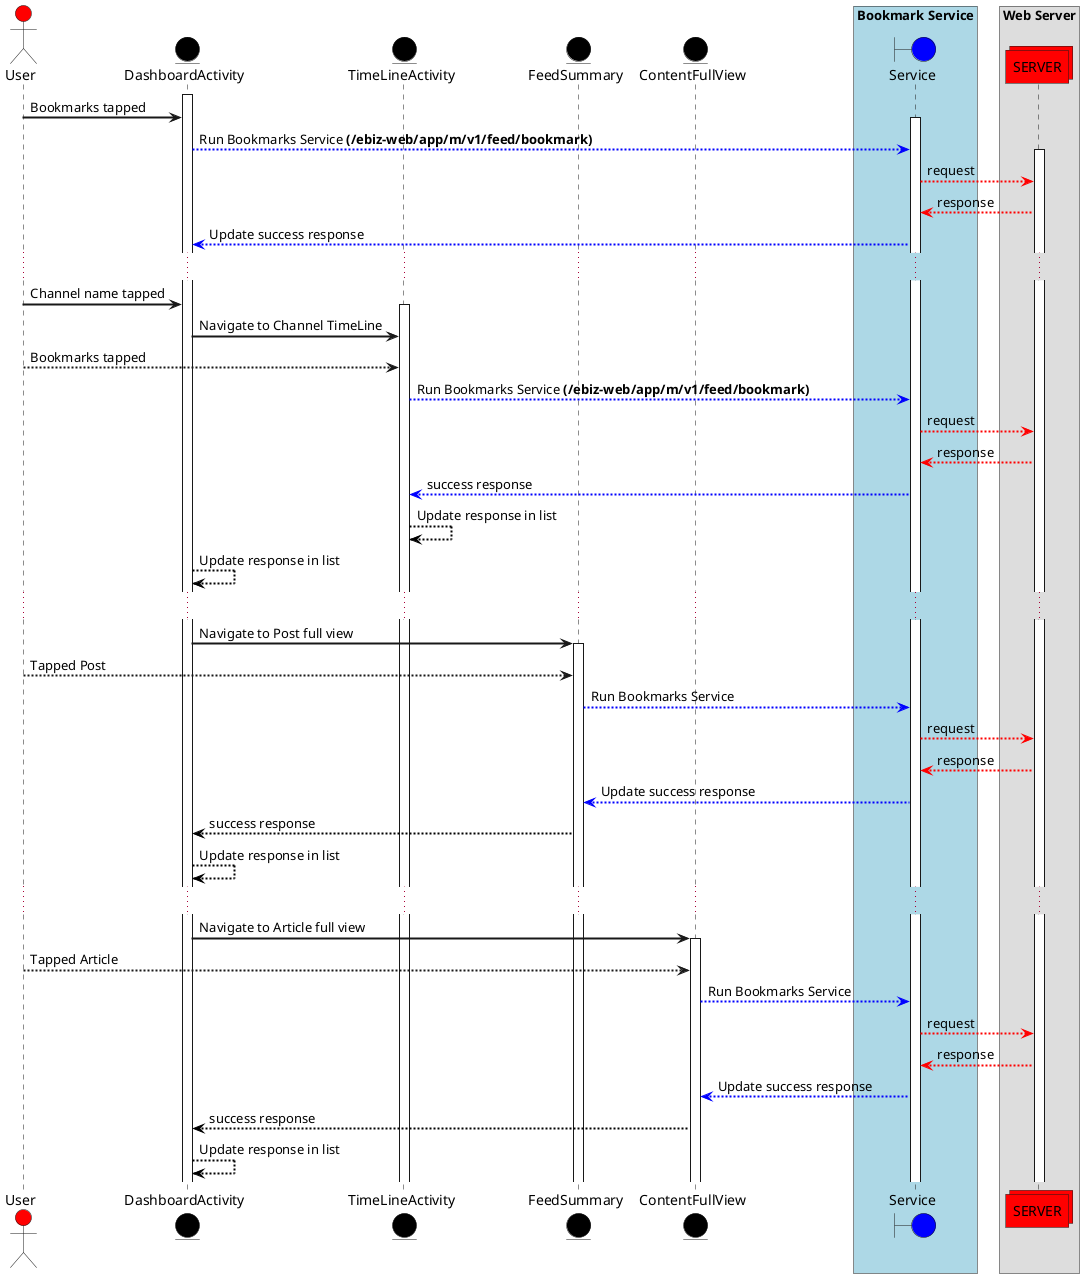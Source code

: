 @startuml
actor User #red
entity DashboardActivity #black
entity TimeLineActivity #black
entity FeedSummary as CommunityFullView #black
entity ContentFullView #black
boundary Service #blue
box "Bookmark Service" #LightBlue
	participant Service
end box
collections SERVER #red
box "Web Server"
	participant SERVER
end box
skinparam sequenceArrowThickness 2
activate DashboardActivity
User -> DashboardActivity :Bookmarks tapped
activate Service
DashboardActivity --[#blue]>Service: Run Bookmarks Service **(/ebiz-web/app/m/v1/feed/bookmark)**
activate SERVER
Service --[#red]> SERVER : request
SERVER --[#red]> Service : response
Service --[#blue]> DashboardActivity : Update success response



...
User -> DashboardActivity : Channel name tapped
activate TimeLineActivity
DashboardActivity -> TimeLineActivity :Navigate to Channel TimeLine
User --> TimeLineActivity : Bookmarks tapped
TimeLineActivity --[#blue]>Service: Run Bookmarks Service **(/ebiz-web/app/m/v1/feed/bookmark)**
Service --[#red]> SERVER : request
SERVER --[#red]> Service : response
Service --[#blue]> TimeLineActivity : success response
TimeLineActivity--[#black]>TimeLineActivity :Update response in list
DashboardActivity--[#black]>DashboardActivity :Update response in list
...

DashboardActivity->CommunityFullView : Navigate to Post full view
activate CommunityFullView
User --> CommunityFullView: Tapped Post
CommunityFullView --[#blue]>Service: Run Bookmarks Service
Service --[#red]> SERVER : request
SERVER --[#red]> Service : response
Service --[#blue]> CommunityFullView : Update success response
CommunityFullView--[#black]>DashboardActivity :success response
DashboardActivity--[#black]>DashboardActivity :Update response in list

...
DashboardActivity->ContentFullView : Navigate to Article full view
activate ContentFullView
User --> ContentFullView: Tapped Article
ContentFullView --[#blue]>Service: Run Bookmarks Service
Service --[#red]> SERVER : request
SERVER --[#red]> Service : response
Service --[#blue]> ContentFullView : Update success response
ContentFullView--[#black]>DashboardActivity :success response
DashboardActivity--[#black]>DashboardActivity :Update response in list


@enduml
